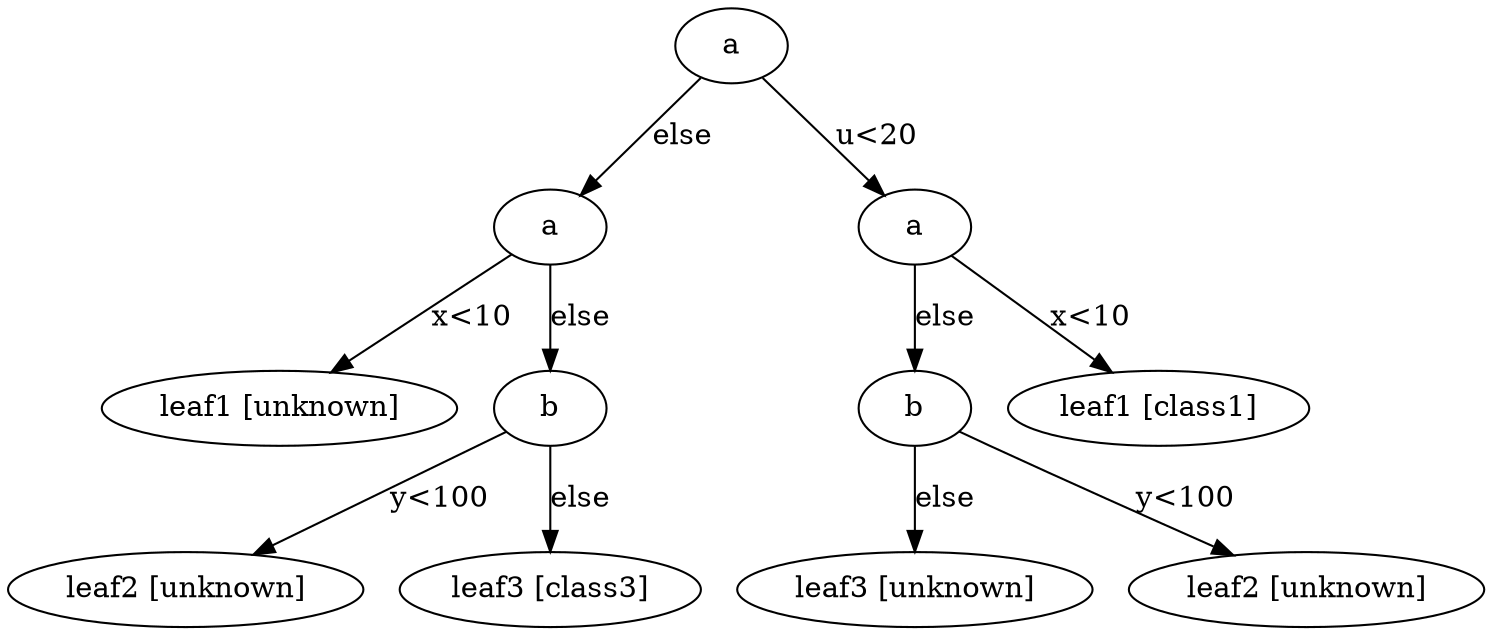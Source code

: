 digraph {
     a -> a_2 [label="else"];
     b -> leaf3 [label="else"];
     a_2 -> leaf1_1 [label="x<10"];
     a -> a_1 [label="u<20"];
     b -> leaf2 [label="y<100"];
     a_1 -> leaf1 [label="x<10"];
     b_1 -> leaf2_1 [label="y<100"];
     a_1 -> b [label="else"];
     b_1 -> leaf3_1 [label="else"];
     a_2 -> b_1 [label="else"];
     a_2 [label="a"];
     a_1 [label="a"];
     b_1 [label="b"];
     a [label="a"];
     b [label="b"];
     leaf2_1 [label="leaf2 [unknown]"];
     leaf1 [label="leaf1 [class1]"];
     leaf1_1 [label="leaf1 [unknown]"];
     leaf3 [label="leaf3 [unknown]"];
     leaf3_1 [label="leaf3 [class3]"];
     leaf2 [label="leaf2 [unknown]"];
}
